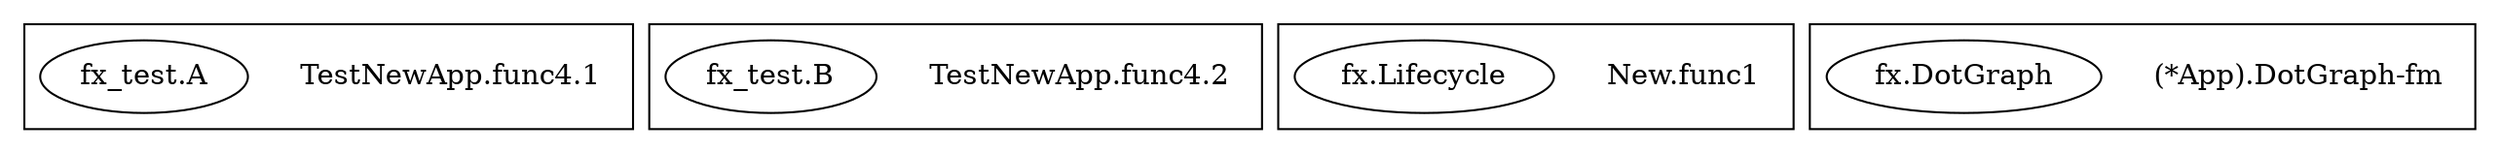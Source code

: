 digraph {
	graph [compound=true];
	
		subgraph cluster_0 {
			constructor_0 [shape=plaintext label="TestNewApp.func4.1"];
			
			"fx_test.A" [label=<fx_test.A>];
			
		}
		
		
		subgraph cluster_1 {
			constructor_1 [shape=plaintext label="TestNewApp.func4.2"];
			
			"fx_test.B" [label=<fx_test.B>];
			
		}
		
		
		subgraph cluster_2 {
			constructor_2 [shape=plaintext label="New.func1"];
			
			"fx.Lifecycle" [label=<fx.Lifecycle>];
			
		}
		
		
		subgraph cluster_3 {
			constructor_3 [shape=plaintext label="(*App).DotGraph-fm"];
			
			"fx.DotGraph" [label=<fx.DotGraph>];
			
		}
		
		
	
}